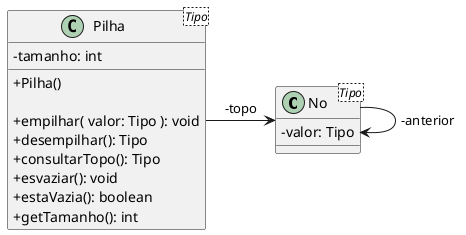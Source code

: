 @startuml

skinparam classAttributeIconSize 0

class No<Tipo> {
    - valor: Tipo
}

class Pilha<Tipo> {

    - tamanho: int

    + Pilha()

    + empilhar( valor: Tipo ): void
    + desempilhar(): Tipo
    + consultarTopo(): Tipo
    + esvaziar(): void
    + estaVazia(): boolean
    + getTamanho(): int

}

Pilha -> No: -topo

No -> No: -anterior

@enduml
